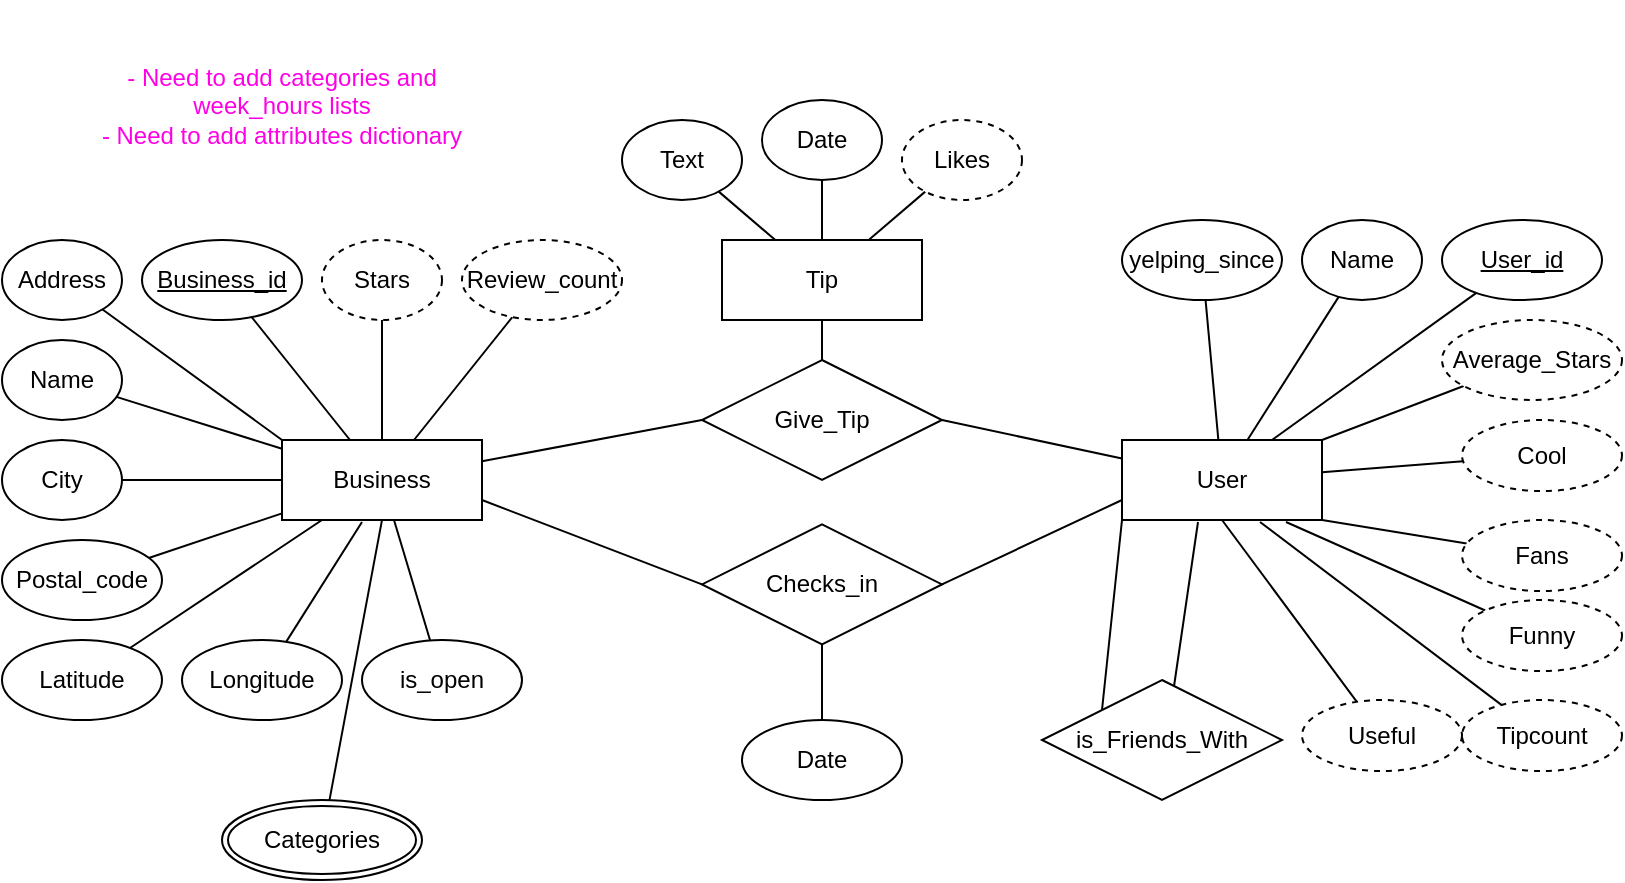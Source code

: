 <mxfile version="14.3.2" type="device"><diagram id="R2lEEEUBdFMjLlhIrx00" name="Page-1"><mxGraphModel dx="1400" dy="772" grid="1" gridSize="10" guides="1" tooltips="1" connect="1" arrows="1" fold="1" page="1" pageScale="1" pageWidth="850" pageHeight="1100" math="0" shadow="0" extFonts="Permanent Marker^https://fonts.googleapis.com/css?family=Permanent+Marker"><root><mxCell id="0"/><mxCell id="1" parent="0"/><mxCell id="-LLsK6vZgeF87bpJLIOv-51" style="edgeStyle=none;rounded=0;orthogonalLoop=1;jettySize=auto;html=1;entryX=0;entryY=0.5;entryDx=0;entryDy=0;endArrow=none;endFill=0;" parent="1" source="-LLsK6vZgeF87bpJLIOv-2" target="-LLsK6vZgeF87bpJLIOv-50" edge="1"><mxGeometry relative="1" as="geometry"/></mxCell><mxCell id="-LLsK6vZgeF87bpJLIOv-2" value="Business" style="whiteSpace=wrap;html=1;align=center;" parent="1" vertex="1"><mxGeometry x="150" y="230" width="100" height="40" as="geometry"/></mxCell><mxCell id="-LLsK6vZgeF87bpJLIOv-8" value="" style="edgeStyle=none;rounded=0;orthogonalLoop=1;jettySize=auto;html=1;endArrow=none;endFill=0;" parent="1" source="-LLsK6vZgeF87bpJLIOv-3" target="-LLsK6vZgeF87bpJLIOv-2" edge="1"><mxGeometry relative="1" as="geometry"/></mxCell><mxCell id="-LLsK6vZgeF87bpJLIOv-3" value="Name" style="ellipse;whiteSpace=wrap;html=1;align=center;" parent="1" vertex="1"><mxGeometry x="10" y="180" width="60" height="40" as="geometry"/></mxCell><mxCell id="-LLsK6vZgeF87bpJLIOv-7" value="" style="edgeStyle=none;rounded=0;orthogonalLoop=1;jettySize=auto;html=1;endArrow=none;endFill=0;entryX=0;entryY=0;entryDx=0;entryDy=0;" parent="1" source="-LLsK6vZgeF87bpJLIOv-4" target="-LLsK6vZgeF87bpJLIOv-2" edge="1"><mxGeometry relative="1" as="geometry"/></mxCell><mxCell id="-LLsK6vZgeF87bpJLIOv-4" value="Address" style="ellipse;whiteSpace=wrap;html=1;align=center;" parent="1" vertex="1"><mxGeometry x="10" y="130" width="60" height="40" as="geometry"/></mxCell><mxCell id="-LLsK6vZgeF87bpJLIOv-6" value="" style="rounded=0;orthogonalLoop=1;jettySize=auto;html=1;endArrow=none;endFill=0;" parent="1" source="-LLsK6vZgeF87bpJLIOv-5" target="-LLsK6vZgeF87bpJLIOv-2" edge="1"><mxGeometry relative="1" as="geometry"/></mxCell><mxCell id="-LLsK6vZgeF87bpJLIOv-5" value="&lt;u&gt;Business_id&lt;/u&gt;" style="ellipse;whiteSpace=wrap;html=1;align=center;" parent="1" vertex="1"><mxGeometry x="80" y="130" width="80" height="40" as="geometry"/></mxCell><mxCell id="-LLsK6vZgeF87bpJLIOv-12" value="" style="edgeStyle=none;rounded=0;orthogonalLoop=1;jettySize=auto;html=1;endArrow=none;endFill=0;entryX=0;entryY=0.5;entryDx=0;entryDy=0;" parent="1" source="-LLsK6vZgeF87bpJLIOv-9" target="-LLsK6vZgeF87bpJLIOv-2" edge="1"><mxGeometry relative="1" as="geometry"/></mxCell><mxCell id="-LLsK6vZgeF87bpJLIOv-9" value="City" style="ellipse;whiteSpace=wrap;html=1;align=center;" parent="1" vertex="1"><mxGeometry x="10" y="230" width="60" height="40" as="geometry"/></mxCell><mxCell id="-LLsK6vZgeF87bpJLIOv-11" value="" style="edgeStyle=none;rounded=0;orthogonalLoop=1;jettySize=auto;html=1;endArrow=none;endFill=0;" parent="1" source="-LLsK6vZgeF87bpJLIOv-10" target="-LLsK6vZgeF87bpJLIOv-2" edge="1"><mxGeometry relative="1" as="geometry"/></mxCell><mxCell id="-LLsK6vZgeF87bpJLIOv-10" value="Postal_code" style="ellipse;whiteSpace=wrap;html=1;align=center;" parent="1" vertex="1"><mxGeometry x="10" y="280" width="80" height="40" as="geometry"/></mxCell><mxCell id="-LLsK6vZgeF87bpJLIOv-15" value="" style="edgeStyle=none;rounded=0;orthogonalLoop=1;jettySize=auto;html=1;endArrow=none;endFill=0;" parent="1" source="-LLsK6vZgeF87bpJLIOv-13" target="-LLsK6vZgeF87bpJLIOv-2" edge="1"><mxGeometry relative="1" as="geometry"/></mxCell><mxCell id="-LLsK6vZgeF87bpJLIOv-13" value="Latitude" style="ellipse;whiteSpace=wrap;html=1;align=center;" parent="1" vertex="1"><mxGeometry x="10" y="330" width="80" height="40" as="geometry"/></mxCell><mxCell id="-LLsK6vZgeF87bpJLIOv-16" style="edgeStyle=none;rounded=0;orthogonalLoop=1;jettySize=auto;html=1;endArrow=none;endFill=0;" parent="1" source="-LLsK6vZgeF87bpJLIOv-14" edge="1"><mxGeometry relative="1" as="geometry"><mxPoint x="190" y="271" as="targetPoint"/></mxGeometry></mxCell><mxCell id="-LLsK6vZgeF87bpJLIOv-14" value="Longitude" style="ellipse;whiteSpace=wrap;html=1;align=center;" parent="1" vertex="1"><mxGeometry x="100" y="330" width="80" height="40" as="geometry"/></mxCell><mxCell id="-LLsK6vZgeF87bpJLIOv-20" value="" style="edgeStyle=none;rounded=0;orthogonalLoop=1;jettySize=auto;html=1;endArrow=none;endFill=0;" parent="1" source="-LLsK6vZgeF87bpJLIOv-19" target="-LLsK6vZgeF87bpJLIOv-2" edge="1"><mxGeometry relative="1" as="geometry"/></mxCell><mxCell id="-LLsK6vZgeF87bpJLIOv-19" value="Stars" style="ellipse;whiteSpace=wrap;html=1;align=center;dashed=1;" parent="1" vertex="1"><mxGeometry x="170" y="130" width="60" height="40" as="geometry"/></mxCell><mxCell id="-LLsK6vZgeF87bpJLIOv-22" value="" style="edgeStyle=none;rounded=0;orthogonalLoop=1;jettySize=auto;html=1;endArrow=none;endFill=0;" parent="1" source="-LLsK6vZgeF87bpJLIOv-21" target="-LLsK6vZgeF87bpJLIOv-2" edge="1"><mxGeometry relative="1" as="geometry"/></mxCell><mxCell id="-LLsK6vZgeF87bpJLIOv-21" value="Review_count" style="ellipse;whiteSpace=wrap;html=1;align=center;dashed=1;" parent="1" vertex="1"><mxGeometry x="240" y="130" width="80" height="40" as="geometry"/></mxCell><mxCell id="-LLsK6vZgeF87bpJLIOv-24" value="" style="edgeStyle=none;rounded=0;orthogonalLoop=1;jettySize=auto;html=1;endArrow=none;endFill=0;" parent="1" source="-LLsK6vZgeF87bpJLIOv-23" target="-LLsK6vZgeF87bpJLIOv-2" edge="1"><mxGeometry relative="1" as="geometry"/></mxCell><mxCell id="-LLsK6vZgeF87bpJLIOv-23" value="is_open" style="ellipse;whiteSpace=wrap;html=1;align=center;" parent="1" vertex="1"><mxGeometry x="190" y="330" width="80" height="40" as="geometry"/></mxCell><mxCell id="-LLsK6vZgeF87bpJLIOv-26" style="edgeStyle=none;rounded=0;orthogonalLoop=1;jettySize=auto;html=1;entryX=0.5;entryY=1;entryDx=0;entryDy=0;endArrow=none;endFill=0;" parent="1" source="-LLsK6vZgeF87bpJLIOv-25" target="-LLsK6vZgeF87bpJLIOv-2" edge="1"><mxGeometry relative="1" as="geometry"/></mxCell><mxCell id="-LLsK6vZgeF87bpJLIOv-25" value="Categories" style="ellipse;shape=doubleEllipse;margin=3;whiteSpace=wrap;html=1;align=center;" parent="1" vertex="1"><mxGeometry x="120" y="410" width="100" height="40" as="geometry"/></mxCell><mxCell id="-LLsK6vZgeF87bpJLIOv-52" style="edgeStyle=none;rounded=0;orthogonalLoop=1;jettySize=auto;html=1;entryX=1;entryY=0.5;entryDx=0;entryDy=0;endArrow=none;endFill=0;" parent="1" source="-LLsK6vZgeF87bpJLIOv-27" target="-LLsK6vZgeF87bpJLIOv-50" edge="1"><mxGeometry relative="1" as="geometry"/></mxCell><mxCell id="-LLsK6vZgeF87bpJLIOv-27" value="User" style="whiteSpace=wrap;html=1;align=center;" parent="1" vertex="1"><mxGeometry x="570" y="230" width="100" height="40" as="geometry"/></mxCell><mxCell id="-LLsK6vZgeF87bpJLIOv-29" style="edgeStyle=none;rounded=0;orthogonalLoop=1;jettySize=auto;html=1;entryX=0.75;entryY=0;entryDx=0;entryDy=0;endArrow=none;endFill=0;" parent="1" source="-LLsK6vZgeF87bpJLIOv-28" target="-LLsK6vZgeF87bpJLIOv-27" edge="1"><mxGeometry relative="1" as="geometry"/></mxCell><mxCell id="-LLsK6vZgeF87bpJLIOv-28" value="&lt;u&gt;User_id&lt;/u&gt;" style="ellipse;whiteSpace=wrap;html=1;align=center;" parent="1" vertex="1"><mxGeometry x="730" y="120" width="80" height="40" as="geometry"/></mxCell><mxCell id="-LLsK6vZgeF87bpJLIOv-31" style="edgeStyle=none;rounded=0;orthogonalLoop=1;jettySize=auto;html=1;endArrow=none;endFill=0;" parent="1" source="-LLsK6vZgeF87bpJLIOv-30" target="-LLsK6vZgeF87bpJLIOv-27" edge="1"><mxGeometry relative="1" as="geometry"/></mxCell><mxCell id="-LLsK6vZgeF87bpJLIOv-30" value="Name" style="ellipse;whiteSpace=wrap;html=1;align=center;" parent="1" vertex="1"><mxGeometry x="660" y="120" width="60" height="40" as="geometry"/></mxCell><mxCell id="-LLsK6vZgeF87bpJLIOv-33" style="edgeStyle=none;rounded=0;orthogonalLoop=1;jettySize=auto;html=1;entryX=1;entryY=0;entryDx=0;entryDy=0;endArrow=none;endFill=0;" parent="1" source="-LLsK6vZgeF87bpJLIOv-32" target="-LLsK6vZgeF87bpJLIOv-27" edge="1"><mxGeometry relative="1" as="geometry"/></mxCell><mxCell id="-LLsK6vZgeF87bpJLIOv-32" value="Average_Stars" style="ellipse;whiteSpace=wrap;html=1;align=center;dashed=1;" parent="1" vertex="1"><mxGeometry x="730" y="170" width="90" height="40" as="geometry"/></mxCell><mxCell id="-LLsK6vZgeF87bpJLIOv-35" value="" style="edgeStyle=none;rounded=0;orthogonalLoop=1;jettySize=auto;html=1;endArrow=none;endFill=0;" parent="1" source="-LLsK6vZgeF87bpJLIOv-34" target="-LLsK6vZgeF87bpJLIOv-27" edge="1"><mxGeometry relative="1" as="geometry"/></mxCell><mxCell id="-LLsK6vZgeF87bpJLIOv-34" value="Cool" style="ellipse;whiteSpace=wrap;html=1;align=center;dashed=1;" parent="1" vertex="1"><mxGeometry x="740" y="220" width="80" height="35.56" as="geometry"/></mxCell><mxCell id="-LLsK6vZgeF87bpJLIOv-37" style="edgeStyle=none;rounded=0;orthogonalLoop=1;jettySize=auto;html=1;endArrow=none;endFill=0;" parent="1" source="-LLsK6vZgeF87bpJLIOv-36" target="-LLsK6vZgeF87bpJLIOv-27" edge="1"><mxGeometry relative="1" as="geometry"/></mxCell><mxCell id="-LLsK6vZgeF87bpJLIOv-36" value="yelping_since" style="ellipse;whiteSpace=wrap;html=1;align=center;" parent="1" vertex="1"><mxGeometry x="570" y="120" width="80" height="40" as="geometry"/></mxCell><mxCell id="-LLsK6vZgeF87bpJLIOv-39" style="edgeStyle=none;rounded=0;orthogonalLoop=1;jettySize=auto;html=1;entryX=1;entryY=1;entryDx=0;entryDy=0;endArrow=none;endFill=0;" parent="1" source="-LLsK6vZgeF87bpJLIOv-38" target="-LLsK6vZgeF87bpJLIOv-27" edge="1"><mxGeometry relative="1" as="geometry"/></mxCell><mxCell id="-LLsK6vZgeF87bpJLIOv-38" value="Fans" style="ellipse;whiteSpace=wrap;html=1;align=center;dashed=1;" parent="1" vertex="1"><mxGeometry x="740" y="270" width="80" height="35.56" as="geometry"/></mxCell><mxCell id="-LLsK6vZgeF87bpJLIOv-41" style="edgeStyle=none;rounded=0;orthogonalLoop=1;jettySize=auto;html=1;entryX=0.82;entryY=1.025;entryDx=0;entryDy=0;entryPerimeter=0;endArrow=none;endFill=0;" parent="1" source="-LLsK6vZgeF87bpJLIOv-40" target="-LLsK6vZgeF87bpJLIOv-27" edge="1"><mxGeometry relative="1" as="geometry"/></mxCell><mxCell id="-LLsK6vZgeF87bpJLIOv-40" value="Funny" style="ellipse;whiteSpace=wrap;html=1;align=center;dashed=1;" parent="1" vertex="1"><mxGeometry x="740" y="310" width="80" height="35.56" as="geometry"/></mxCell><mxCell id="-LLsK6vZgeF87bpJLIOv-43" style="edgeStyle=none;rounded=0;orthogonalLoop=1;jettySize=auto;html=1;endArrow=none;endFill=0;entryX=0.69;entryY=1.025;entryDx=0;entryDy=0;entryPerimeter=0;" parent="1" source="-LLsK6vZgeF87bpJLIOv-42" target="-LLsK6vZgeF87bpJLIOv-27" edge="1"><mxGeometry relative="1" as="geometry"><mxPoint x="628" y="270" as="targetPoint"/></mxGeometry></mxCell><mxCell id="-LLsK6vZgeF87bpJLIOv-42" value="Tipcount" style="ellipse;whiteSpace=wrap;html=1;align=center;dashed=1;" parent="1" vertex="1"><mxGeometry x="740" y="360" width="80" height="35.56" as="geometry"/></mxCell><mxCell id="-LLsK6vZgeF87bpJLIOv-45" style="edgeStyle=none;rounded=0;orthogonalLoop=1;jettySize=auto;html=1;entryX=0.5;entryY=1;entryDx=0;entryDy=0;endArrow=none;endFill=0;" parent="1" source="-LLsK6vZgeF87bpJLIOv-44" target="-LLsK6vZgeF87bpJLIOv-27" edge="1"><mxGeometry relative="1" as="geometry"/></mxCell><mxCell id="-LLsK6vZgeF87bpJLIOv-44" value="Useful" style="ellipse;whiteSpace=wrap;html=1;align=center;dashed=1;" parent="1" vertex="1"><mxGeometry x="660" y="360" width="80" height="35.56" as="geometry"/></mxCell><mxCell id="-LLsK6vZgeF87bpJLIOv-49" value="&lt;font color=&quot;#ff00e6&quot;&gt;- Need to add categories and week_hours lists&lt;br&gt;- Need to add attributes dictionary&lt;br&gt;&lt;br&gt;&lt;/font&gt;" style="text;html=1;strokeColor=none;fillColor=none;align=center;verticalAlign=middle;whiteSpace=wrap;rounded=0;" parent="1" vertex="1"><mxGeometry x="50" y="10" width="200" height="120" as="geometry"/></mxCell><mxCell id="-LLsK6vZgeF87bpJLIOv-50" value="Give_Tip" style="shape=rhombus;perimeter=rhombusPerimeter;whiteSpace=wrap;html=1;align=center;" parent="1" vertex="1"><mxGeometry x="360" y="190" width="120" height="60" as="geometry"/></mxCell><mxCell id="-LLsK6vZgeF87bpJLIOv-54" style="edgeStyle=none;rounded=0;orthogonalLoop=1;jettySize=auto;html=1;entryX=0.5;entryY=0;entryDx=0;entryDy=0;endArrow=none;endFill=0;" parent="1" source="4O9FPgdXU41Q3ANZEWyT-2" target="-LLsK6vZgeF87bpJLIOv-50" edge="1"><mxGeometry relative="1" as="geometry"/></mxCell><mxCell id="-LLsK6vZgeF87bpJLIOv-53" value="Date" style="ellipse;whiteSpace=wrap;html=1;align=center;" parent="1" vertex="1"><mxGeometry x="390" y="60" width="60" height="40" as="geometry"/></mxCell><mxCell id="-LLsK6vZgeF87bpJLIOv-56" style="edgeStyle=none;rounded=0;orthogonalLoop=1;jettySize=auto;html=1;entryX=1;entryY=0.75;entryDx=0;entryDy=0;endArrow=none;endFill=0;exitX=0;exitY=0.5;exitDx=0;exitDy=0;" parent="1" source="-LLsK6vZgeF87bpJLIOv-55" target="-LLsK6vZgeF87bpJLIOv-2" edge="1"><mxGeometry relative="1" as="geometry"/></mxCell><mxCell id="-LLsK6vZgeF87bpJLIOv-57" style="edgeStyle=none;rounded=0;orthogonalLoop=1;jettySize=auto;html=1;entryX=0;entryY=0.75;entryDx=0;entryDy=0;endArrow=none;endFill=0;exitX=1;exitY=0.5;exitDx=0;exitDy=0;" parent="1" source="-LLsK6vZgeF87bpJLIOv-55" target="-LLsK6vZgeF87bpJLIOv-27" edge="1"><mxGeometry relative="1" as="geometry"/></mxCell><mxCell id="-LLsK6vZgeF87bpJLIOv-55" value="Checks_in" style="shape=rhombus;perimeter=rhombusPerimeter;whiteSpace=wrap;html=1;align=center;" parent="1" vertex="1"><mxGeometry x="360" y="272.22" width="120" height="60" as="geometry"/></mxCell><mxCell id="-LLsK6vZgeF87bpJLIOv-59" value="" style="edgeStyle=none;rounded=0;orthogonalLoop=1;jettySize=auto;html=1;endArrow=none;endFill=0;" parent="1" source="-LLsK6vZgeF87bpJLIOv-58" target="-LLsK6vZgeF87bpJLIOv-55" edge="1"><mxGeometry relative="1" as="geometry"/></mxCell><mxCell id="-LLsK6vZgeF87bpJLIOv-58" value="Date" style="ellipse;whiteSpace=wrap;html=1;align=center;" parent="1" vertex="1"><mxGeometry x="380" y="370" width="80" height="40" as="geometry"/></mxCell><mxCell id="-LLsK6vZgeF87bpJLIOv-62" style="edgeStyle=none;rounded=0;orthogonalLoop=1;jettySize=auto;html=1;endArrow=none;endFill=0;" parent="1" source="-LLsK6vZgeF87bpJLIOv-61" target="4O9FPgdXU41Q3ANZEWyT-2" edge="1"><mxGeometry relative="1" as="geometry"/></mxCell><mxCell id="-LLsK6vZgeF87bpJLIOv-61" value="Likes" style="ellipse;whiteSpace=wrap;html=1;align=center;dashed=1;" parent="1" vertex="1"><mxGeometry x="460" y="70" width="60" height="40" as="geometry"/></mxCell><mxCell id="-LLsK6vZgeF87bpJLIOv-64" style="edgeStyle=none;rounded=0;orthogonalLoop=1;jettySize=auto;html=1;endArrow=none;endFill=0;" parent="1" source="-LLsK6vZgeF87bpJLIOv-63" target="4O9FPgdXU41Q3ANZEWyT-2" edge="1"><mxGeometry relative="1" as="geometry"/></mxCell><mxCell id="-LLsK6vZgeF87bpJLIOv-63" value="Text" style="ellipse;whiteSpace=wrap;html=1;align=center;" parent="1" vertex="1"><mxGeometry x="320" y="70" width="60" height="40" as="geometry"/></mxCell><mxCell id="-LLsK6vZgeF87bpJLIOv-66" style="edgeStyle=none;rounded=0;orthogonalLoop=1;jettySize=auto;html=1;entryX=0;entryY=1;entryDx=0;entryDy=0;endArrow=none;endFill=0;exitX=0;exitY=0;exitDx=0;exitDy=0;" parent="1" source="-LLsK6vZgeF87bpJLIOv-65" target="-LLsK6vZgeF87bpJLIOv-27" edge="1"><mxGeometry relative="1" as="geometry"/></mxCell><mxCell id="-LLsK6vZgeF87bpJLIOv-67" style="edgeStyle=none;rounded=0;orthogonalLoop=1;jettySize=auto;html=1;entryX=0.38;entryY=1.025;entryDx=0;entryDy=0;entryPerimeter=0;endArrow=none;endFill=0;" parent="1" target="-LLsK6vZgeF87bpJLIOv-27" edge="1"><mxGeometry relative="1" as="geometry"><mxPoint x="595" y="360" as="sourcePoint"/></mxGeometry></mxCell><mxCell id="-LLsK6vZgeF87bpJLIOv-65" value="is_Friends_With" style="shape=rhombus;perimeter=rhombusPerimeter;whiteSpace=wrap;html=1;align=center;" parent="1" vertex="1"><mxGeometry x="530" y="350" width="120" height="60" as="geometry"/></mxCell><mxCell id="4O9FPgdXU41Q3ANZEWyT-2" value="Tip" style="whiteSpace=wrap;html=1;align=center;" vertex="1" parent="1"><mxGeometry x="370" y="130" width="100" height="40" as="geometry"/></mxCell><mxCell id="4O9FPgdXU41Q3ANZEWyT-3" style="edgeStyle=none;rounded=0;orthogonalLoop=1;jettySize=auto;html=1;entryX=0.5;entryY=0;entryDx=0;entryDy=0;endArrow=none;endFill=0;" edge="1" parent="1" source="-LLsK6vZgeF87bpJLIOv-53" target="4O9FPgdXU41Q3ANZEWyT-2"><mxGeometry relative="1" as="geometry"><mxPoint x="420" y="100" as="sourcePoint"/><mxPoint x="420" y="190" as="targetPoint"/></mxGeometry></mxCell></root></mxGraphModel></diagram></mxfile>